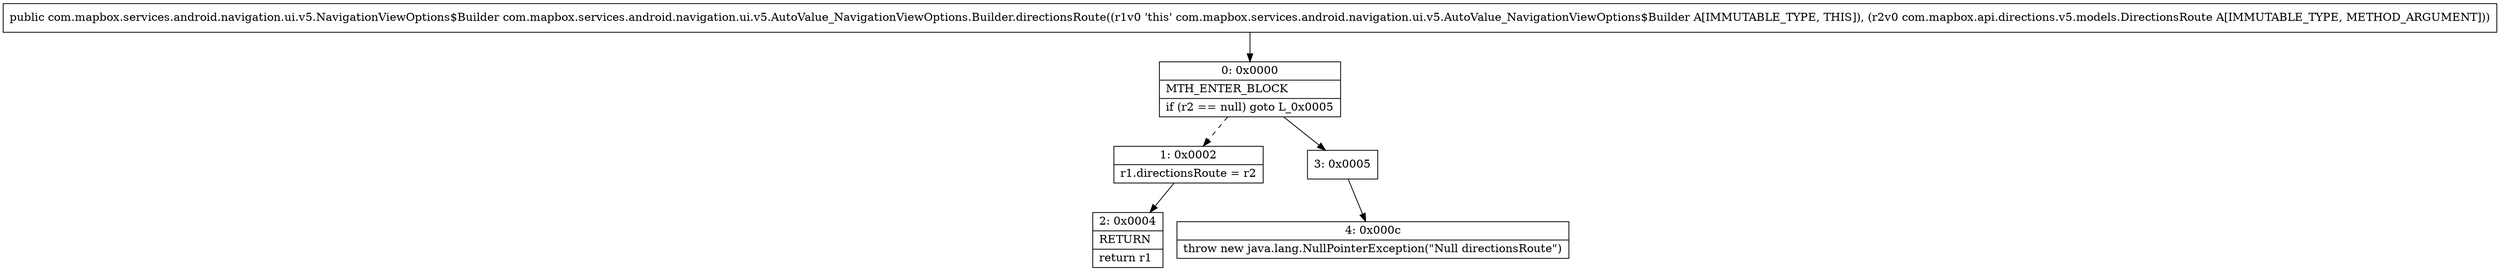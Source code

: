 digraph "CFG forcom.mapbox.services.android.navigation.ui.v5.AutoValue_NavigationViewOptions.Builder.directionsRoute(Lcom\/mapbox\/api\/directions\/v5\/models\/DirectionsRoute;)Lcom\/mapbox\/services\/android\/navigation\/ui\/v5\/NavigationViewOptions$Builder;" {
Node_0 [shape=record,label="{0\:\ 0x0000|MTH_ENTER_BLOCK\l|if (r2 == null) goto L_0x0005\l}"];
Node_1 [shape=record,label="{1\:\ 0x0002|r1.directionsRoute = r2\l}"];
Node_2 [shape=record,label="{2\:\ 0x0004|RETURN\l|return r1\l}"];
Node_3 [shape=record,label="{3\:\ 0x0005}"];
Node_4 [shape=record,label="{4\:\ 0x000c|throw new java.lang.NullPointerException(\"Null directionsRoute\")\l}"];
MethodNode[shape=record,label="{public com.mapbox.services.android.navigation.ui.v5.NavigationViewOptions$Builder com.mapbox.services.android.navigation.ui.v5.AutoValue_NavigationViewOptions.Builder.directionsRoute((r1v0 'this' com.mapbox.services.android.navigation.ui.v5.AutoValue_NavigationViewOptions$Builder A[IMMUTABLE_TYPE, THIS]), (r2v0 com.mapbox.api.directions.v5.models.DirectionsRoute A[IMMUTABLE_TYPE, METHOD_ARGUMENT])) }"];
MethodNode -> Node_0;
Node_0 -> Node_1[style=dashed];
Node_0 -> Node_3;
Node_1 -> Node_2;
Node_3 -> Node_4;
}

